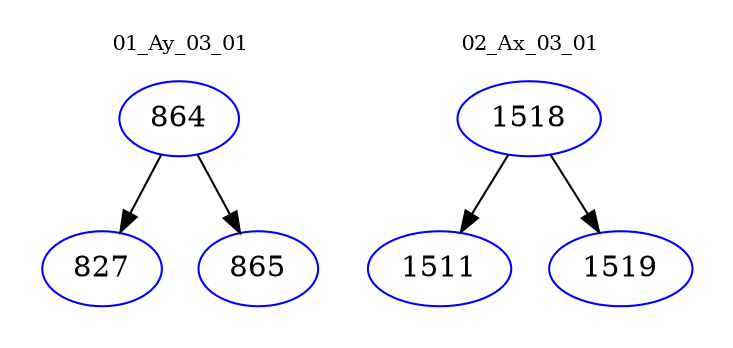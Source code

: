 digraph{
subgraph cluster_0 {
color = white
label = "01_Ay_03_01";
fontsize=10;
T0_864 [label="864", color="blue"]
T0_864 -> T0_827 [color="black"]
T0_827 [label="827", color="blue"]
T0_864 -> T0_865 [color="black"]
T0_865 [label="865", color="blue"]
}
subgraph cluster_1 {
color = white
label = "02_Ax_03_01";
fontsize=10;
T1_1518 [label="1518", color="blue"]
T1_1518 -> T1_1511 [color="black"]
T1_1511 [label="1511", color="blue"]
T1_1518 -> T1_1519 [color="black"]
T1_1519 [label="1519", color="blue"]
}
}
